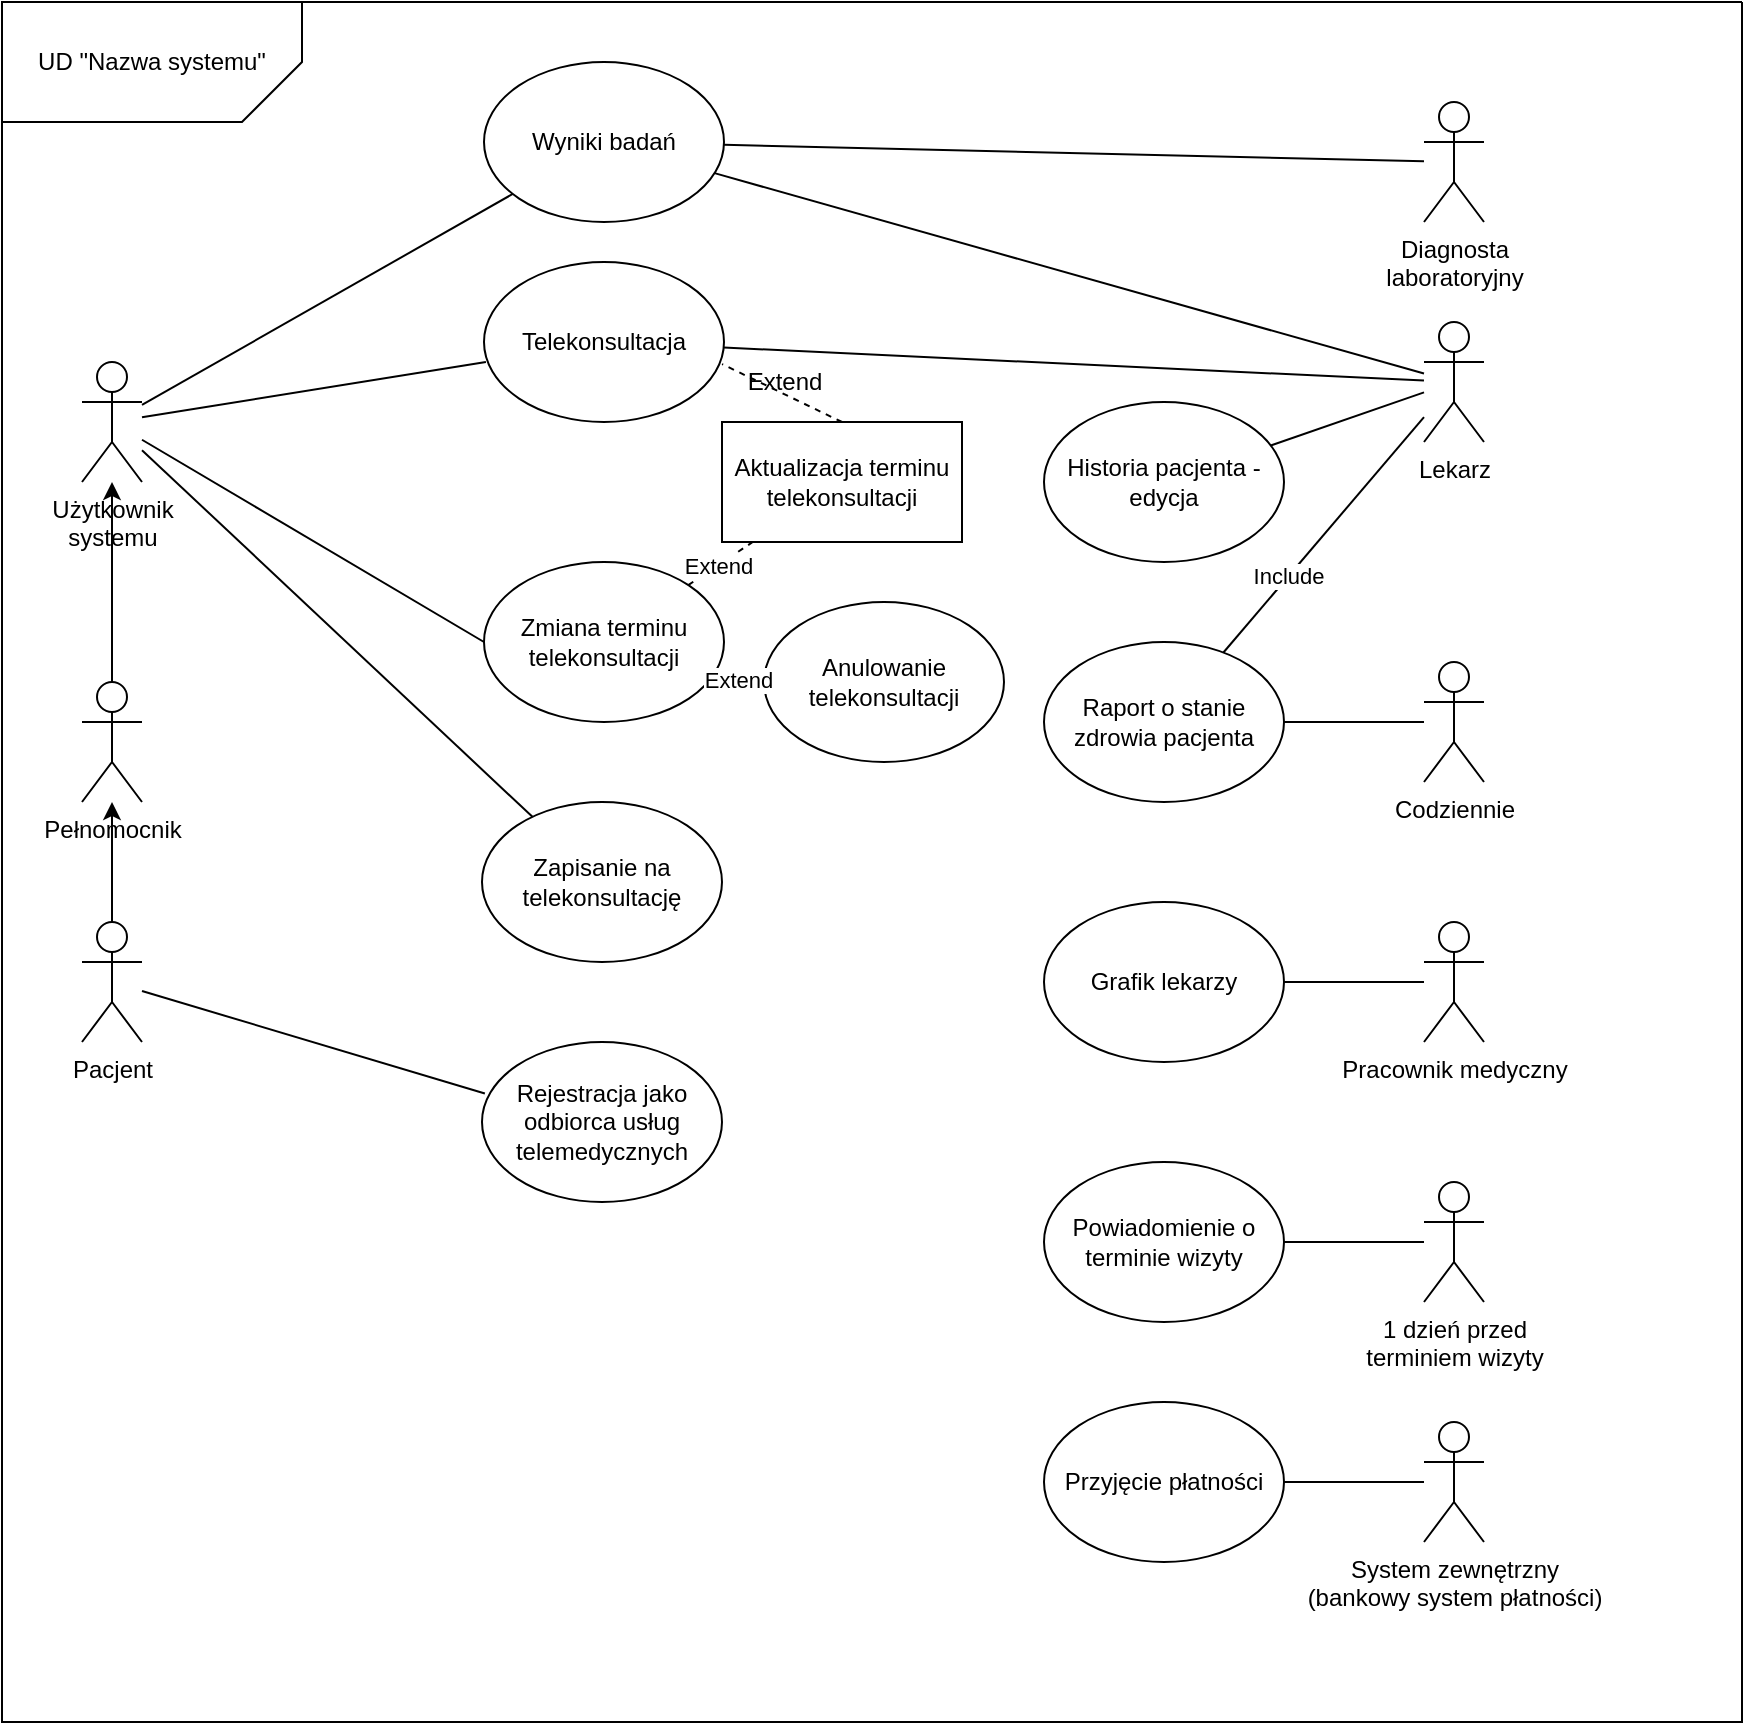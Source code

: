 <mxfile version="17.1.2" type="github">
  <diagram id="nqzb5fVuoGjnNKN030gF" name="Page-1">
    <mxGraphModel dx="1609" dy="1789" grid="1" gridSize="10" guides="1" tooltips="1" connect="1" arrows="1" fold="1" page="1" pageScale="1" pageWidth="827" pageHeight="1169" math="0" shadow="0">
      <root>
        <mxCell id="0" />
        <mxCell id="1" parent="0" />
        <mxCell id="5dKNIXLteJBeE0hhN2YT-3" value="Pracownik medyczny" style="shape=umlActor;verticalLabelPosition=bottom;verticalAlign=top;html=1;outlineConnect=0;" vertex="1" parent="1">
          <mxGeometry x="690" y="440" width="30" height="60" as="geometry" />
        </mxCell>
        <mxCell id="5dKNIXLteJBeE0hhN2YT-9" value="Lekarz" style="shape=umlActor;verticalLabelPosition=bottom;verticalAlign=top;html=1;outlineConnect=0;" vertex="1" parent="1">
          <mxGeometry x="690" y="140" width="30" height="60" as="geometry" />
        </mxCell>
        <mxCell id="5dKNIXLteJBeE0hhN2YT-10" value="System zewnętrzny &lt;br&gt;(bankowy system płatności)" style="shape=umlActor;verticalLabelPosition=bottom;verticalAlign=top;html=1;outlineConnect=0;" vertex="1" parent="1">
          <mxGeometry x="690" y="690" width="30" height="60" as="geometry" />
        </mxCell>
        <mxCell id="5dKNIXLteJBeE0hhN2YT-17" value="Telekonsultacja" style="ellipse;whiteSpace=wrap;html=1;" vertex="1" parent="1">
          <mxGeometry x="220" y="110" width="120" height="80" as="geometry" />
        </mxCell>
        <mxCell id="5dKNIXLteJBeE0hhN2YT-18" value="" style="endArrow=none;html=1;rounded=0;entryX=0.008;entryY=0.625;entryDx=0;entryDy=0;entryPerimeter=0;" edge="1" parent="1" source="5dKNIXLteJBeE0hhN2YT-1" target="5dKNIXLteJBeE0hhN2YT-17">
          <mxGeometry width="50" height="50" relative="1" as="geometry">
            <mxPoint x="240" y="330" as="sourcePoint" />
            <mxPoint x="290" y="280" as="targetPoint" />
          </mxGeometry>
        </mxCell>
        <mxCell id="5dKNIXLteJBeE0hhN2YT-21" value="Zmiana terminu telekonsultacji" style="ellipse;whiteSpace=wrap;html=1;" vertex="1" parent="1">
          <mxGeometry x="220" y="260" width="120" height="80" as="geometry" />
        </mxCell>
        <mxCell id="5dKNIXLteJBeE0hhN2YT-22" value="Anulowanie telekonsultacji" style="ellipse;whiteSpace=wrap;html=1;" vertex="1" parent="1">
          <mxGeometry x="360" y="280" width="120" height="80" as="geometry" />
        </mxCell>
        <mxCell id="5dKNIXLteJBeE0hhN2YT-27" value="" style="endArrow=none;dashed=1;html=1;rounded=0;" edge="1" parent="1" source="5dKNIXLteJBeE0hhN2YT-21" target="5dKNIXLteJBeE0hhN2YT-23">
          <mxGeometry width="50" height="50" relative="1" as="geometry">
            <mxPoint x="310" y="370" as="sourcePoint" />
            <mxPoint x="360" y="320" as="targetPoint" />
          </mxGeometry>
        </mxCell>
        <mxCell id="5dKNIXLteJBeE0hhN2YT-70" value="Extend" style="edgeLabel;html=1;align=center;verticalAlign=middle;resizable=0;points=[];" vertex="1" connectable="0" parent="5dKNIXLteJBeE0hhN2YT-27">
          <mxGeometry x="-0.081" relative="1" as="geometry">
            <mxPoint as="offset" />
          </mxGeometry>
        </mxCell>
        <mxCell id="5dKNIXLteJBeE0hhN2YT-29" value="" style="endArrow=none;html=1;rounded=0;entryX=0;entryY=0.5;entryDx=0;entryDy=0;" edge="1" parent="1" source="5dKNIXLteJBeE0hhN2YT-1" target="5dKNIXLteJBeE0hhN2YT-21">
          <mxGeometry width="50" height="50" relative="1" as="geometry">
            <mxPoint x="160" y="290" as="sourcePoint" />
            <mxPoint x="210" y="240" as="targetPoint" />
          </mxGeometry>
        </mxCell>
        <mxCell id="5dKNIXLteJBeE0hhN2YT-30" value="Przyjęcie płatności" style="ellipse;whiteSpace=wrap;html=1;" vertex="1" parent="1">
          <mxGeometry x="500" y="680" width="120" height="80" as="geometry" />
        </mxCell>
        <mxCell id="5dKNIXLteJBeE0hhN2YT-34" value="" style="endArrow=none;html=1;rounded=0;" edge="1" parent="1" source="5dKNIXLteJBeE0hhN2YT-30" target="5dKNIXLteJBeE0hhN2YT-10">
          <mxGeometry width="50" height="50" relative="1" as="geometry">
            <mxPoint x="500" y="110" as="sourcePoint" />
            <mxPoint x="390" y="260" as="targetPoint" />
          </mxGeometry>
        </mxCell>
        <mxCell id="5dKNIXLteJBeE0hhN2YT-35" value="" style="endArrow=none;dashed=1;html=1;rounded=0;entryX=0.992;entryY=0.638;entryDx=0;entryDy=0;entryPerimeter=0;exitX=0.5;exitY=0;exitDx=0;exitDy=0;" edge="1" parent="1" source="5dKNIXLteJBeE0hhN2YT-23" target="5dKNIXLteJBeE0hhN2YT-17">
          <mxGeometry width="50" height="50" relative="1" as="geometry">
            <mxPoint x="410" y="310" as="sourcePoint" />
            <mxPoint x="460" y="260" as="targetPoint" />
          </mxGeometry>
        </mxCell>
        <mxCell id="5dKNIXLteJBeE0hhN2YT-36" value="" style="endArrow=none;dashed=1;html=1;rounded=0;exitX=0.917;exitY=0.75;exitDx=0;exitDy=0;exitPerimeter=0;entryX=0;entryY=0.5;entryDx=0;entryDy=0;" edge="1" parent="1" source="5dKNIXLteJBeE0hhN2YT-21" target="5dKNIXLteJBeE0hhN2YT-22">
          <mxGeometry width="50" height="50" relative="1" as="geometry">
            <mxPoint x="410" y="310" as="sourcePoint" />
            <mxPoint x="460" y="260" as="targetPoint" />
          </mxGeometry>
        </mxCell>
        <mxCell id="5dKNIXLteJBeE0hhN2YT-72" value="Extend" style="edgeLabel;html=1;align=center;verticalAlign=middle;resizable=0;points=[];" vertex="1" connectable="0" parent="5dKNIXLteJBeE0hhN2YT-36">
          <mxGeometry x="0.124" y="1" relative="1" as="geometry">
            <mxPoint as="offset" />
          </mxGeometry>
        </mxCell>
        <mxCell id="5dKNIXLteJBeE0hhN2YT-41" value="1 dzień przed &lt;br&gt;terminiem wizyty" style="shape=umlActor;verticalLabelPosition=bottom;verticalAlign=top;html=1;outlineConnect=0;" vertex="1" parent="1">
          <mxGeometry x="690" y="570" width="30" height="60" as="geometry" />
        </mxCell>
        <mxCell id="5dKNIXLteJBeE0hhN2YT-44" value="Powiadomienie o terminie wizyty" style="ellipse;whiteSpace=wrap;html=1;" vertex="1" parent="1">
          <mxGeometry x="500" y="560" width="120" height="80" as="geometry" />
        </mxCell>
        <mxCell id="5dKNIXLteJBeE0hhN2YT-45" value="" style="endArrow=none;html=1;rounded=0;" edge="1" parent="1" source="5dKNIXLteJBeE0hhN2YT-44" target="5dKNIXLteJBeE0hhN2YT-41">
          <mxGeometry width="50" height="50" relative="1" as="geometry">
            <mxPoint x="470" y="500" as="sourcePoint" />
            <mxPoint x="520" y="450" as="targetPoint" />
          </mxGeometry>
        </mxCell>
        <mxCell id="5dKNIXLteJBeE0hhN2YT-46" value="Historia pacjenta - edycja" style="ellipse;whiteSpace=wrap;html=1;" vertex="1" parent="1">
          <mxGeometry x="500" y="180" width="120" height="80" as="geometry" />
        </mxCell>
        <mxCell id="5dKNIXLteJBeE0hhN2YT-47" value="" style="endArrow=none;html=1;rounded=0;" edge="1" parent="1" source="5dKNIXLteJBeE0hhN2YT-46" target="5dKNIXLteJBeE0hhN2YT-9">
          <mxGeometry width="50" height="50" relative="1" as="geometry">
            <mxPoint x="470" y="410" as="sourcePoint" />
            <mxPoint x="520" y="360" as="targetPoint" />
          </mxGeometry>
        </mxCell>
        <mxCell id="5dKNIXLteJBeE0hhN2YT-49" value="" style="endArrow=none;html=1;rounded=0;" edge="1" parent="1" source="5dKNIXLteJBeE0hhN2YT-17" target="5dKNIXLteJBeE0hhN2YT-9">
          <mxGeometry width="50" height="50" relative="1" as="geometry">
            <mxPoint x="470" y="410" as="sourcePoint" />
            <mxPoint x="520" y="360" as="targetPoint" />
          </mxGeometry>
        </mxCell>
        <mxCell id="5dKNIXLteJBeE0hhN2YT-50" value="Codziennie" style="shape=umlActor;verticalLabelPosition=bottom;verticalAlign=top;html=1;outlineConnect=0;" vertex="1" parent="1">
          <mxGeometry x="690" y="310" width="30" height="60" as="geometry" />
        </mxCell>
        <mxCell id="5dKNIXLteJBeE0hhN2YT-53" value="Raport o stanie zdrowia pacjenta" style="ellipse;whiteSpace=wrap;html=1;" vertex="1" parent="1">
          <mxGeometry x="500" y="300" width="120" height="80" as="geometry" />
        </mxCell>
        <mxCell id="5dKNIXLteJBeE0hhN2YT-54" value="" style="endArrow=none;html=1;rounded=0;" edge="1" parent="1" source="5dKNIXLteJBeE0hhN2YT-53" target="5dKNIXLteJBeE0hhN2YT-50">
          <mxGeometry width="50" height="50" relative="1" as="geometry">
            <mxPoint x="570" y="370" as="sourcePoint" />
            <mxPoint x="520" y="350" as="targetPoint" />
          </mxGeometry>
        </mxCell>
        <mxCell id="5dKNIXLteJBeE0hhN2YT-55" value="" style="endArrow=none;html=1;rounded=0;" edge="1" parent="1" source="5dKNIXLteJBeE0hhN2YT-53" target="5dKNIXLteJBeE0hhN2YT-9">
          <mxGeometry width="50" height="50" relative="1" as="geometry">
            <mxPoint x="470" y="400" as="sourcePoint" />
            <mxPoint x="520" y="350" as="targetPoint" />
          </mxGeometry>
        </mxCell>
        <mxCell id="5dKNIXLteJBeE0hhN2YT-73" value="Include" style="edgeLabel;html=1;align=center;verticalAlign=middle;resizable=0;points=[];" vertex="1" connectable="0" parent="5dKNIXLteJBeE0hhN2YT-55">
          <mxGeometry x="-0.352" y="1" relative="1" as="geometry">
            <mxPoint as="offset" />
          </mxGeometry>
        </mxCell>
        <mxCell id="5dKNIXLteJBeE0hhN2YT-56" value="Grafik lekarzy" style="ellipse;whiteSpace=wrap;html=1;" vertex="1" parent="1">
          <mxGeometry x="500" y="430" width="120" height="80" as="geometry" />
        </mxCell>
        <mxCell id="5dKNIXLteJBeE0hhN2YT-57" value="" style="endArrow=none;html=1;rounded=0;" edge="1" parent="1" source="5dKNIXLteJBeE0hhN2YT-56" target="5dKNIXLteJBeE0hhN2YT-3">
          <mxGeometry width="50" height="50" relative="1" as="geometry">
            <mxPoint x="590" y="580" as="sourcePoint" />
            <mxPoint x="640" y="530" as="targetPoint" />
          </mxGeometry>
        </mxCell>
        <mxCell id="5dKNIXLteJBeE0hhN2YT-60" value="Wyniki badań" style="ellipse;whiteSpace=wrap;html=1;" vertex="1" parent="1">
          <mxGeometry x="220" y="10" width="120" height="80" as="geometry" />
        </mxCell>
        <mxCell id="5dKNIXLteJBeE0hhN2YT-61" value="" style="endArrow=none;html=1;rounded=0;" edge="1" parent="1" source="5dKNIXLteJBeE0hhN2YT-1" target="5dKNIXLteJBeE0hhN2YT-60">
          <mxGeometry width="50" height="50" relative="1" as="geometry">
            <mxPoint x="370" y="330" as="sourcePoint" />
            <mxPoint x="420" y="280" as="targetPoint" />
          </mxGeometry>
        </mxCell>
        <mxCell id="5dKNIXLteJBeE0hhN2YT-62" value="Diagnosta&lt;br&gt;laboratoryjny" style="shape=umlActor;verticalLabelPosition=bottom;verticalAlign=top;html=1;outlineConnect=0;" vertex="1" parent="1">
          <mxGeometry x="690" y="30" width="30" height="60" as="geometry" />
        </mxCell>
        <mxCell id="5dKNIXLteJBeE0hhN2YT-64" value="" style="endArrow=none;html=1;rounded=0;" edge="1" parent="1" source="5dKNIXLteJBeE0hhN2YT-60" target="5dKNIXLteJBeE0hhN2YT-9">
          <mxGeometry width="50" height="50" relative="1" as="geometry">
            <mxPoint x="350" y="110" as="sourcePoint" />
            <mxPoint x="570" y="280" as="targetPoint" />
          </mxGeometry>
        </mxCell>
        <mxCell id="5dKNIXLteJBeE0hhN2YT-65" value="" style="endArrow=none;html=1;rounded=0;" edge="1" parent="1" source="5dKNIXLteJBeE0hhN2YT-60" target="5dKNIXLteJBeE0hhN2YT-62">
          <mxGeometry width="50" height="50" relative="1" as="geometry">
            <mxPoint x="520" y="330" as="sourcePoint" />
            <mxPoint x="570" y="280" as="targetPoint" />
          </mxGeometry>
        </mxCell>
        <mxCell id="5dKNIXLteJBeE0hhN2YT-66" value="" style="swimlane;startSize=0;" vertex="1" parent="1">
          <mxGeometry x="-21" y="-20" width="870" height="860" as="geometry" />
        </mxCell>
        <mxCell id="5dKNIXLteJBeE0hhN2YT-68" value="UD &quot;Nazwa systemu&quot;" style="shape=card;whiteSpace=wrap;html=1;direction=west;" vertex="1" parent="5dKNIXLteJBeE0hhN2YT-66">
          <mxGeometry width="150" height="60" as="geometry" />
        </mxCell>
        <mxCell id="5dKNIXLteJBeE0hhN2YT-23" value="Aktualizacja terminu telekonsultacji" style="rounded=0;whiteSpace=wrap;html=1;" vertex="1" parent="5dKNIXLteJBeE0hhN2YT-66">
          <mxGeometry x="360" y="210" width="120" height="60" as="geometry" />
        </mxCell>
        <mxCell id="5dKNIXLteJBeE0hhN2YT-1" value="Użytkownik &lt;br&gt;systemu" style="shape=umlActor;verticalLabelPosition=bottom;verticalAlign=top;html=1;outlineConnect=0;" vertex="1" parent="5dKNIXLteJBeE0hhN2YT-66">
          <mxGeometry x="40" y="180" width="30" height="60" as="geometry" />
        </mxCell>
        <mxCell id="5dKNIXLteJBeE0hhN2YT-75" value="Pełnomocnik" style="shape=umlActor;verticalLabelPosition=bottom;verticalAlign=top;html=1;outlineConnect=0;" vertex="1" parent="5dKNIXLteJBeE0hhN2YT-66">
          <mxGeometry x="40" y="340" width="30" height="60" as="geometry" />
        </mxCell>
        <mxCell id="5dKNIXLteJBeE0hhN2YT-76" value="Pacjent" style="shape=umlActor;verticalLabelPosition=bottom;verticalAlign=top;html=1;outlineConnect=0;" vertex="1" parent="5dKNIXLteJBeE0hhN2YT-66">
          <mxGeometry x="40" y="460" width="30" height="60" as="geometry" />
        </mxCell>
        <mxCell id="5dKNIXLteJBeE0hhN2YT-14" value="Rejestracja jako odbiorca usług telemedycznych" style="ellipse;whiteSpace=wrap;html=1;" vertex="1" parent="5dKNIXLteJBeE0hhN2YT-66">
          <mxGeometry x="240" y="520" width="120" height="80" as="geometry" />
        </mxCell>
        <mxCell id="5dKNIXLteJBeE0hhN2YT-19" value="Zapisanie na telekonsultację" style="ellipse;whiteSpace=wrap;html=1;" vertex="1" parent="5dKNIXLteJBeE0hhN2YT-66">
          <mxGeometry x="240" y="400" width="120" height="80" as="geometry" />
        </mxCell>
        <mxCell id="5dKNIXLteJBeE0hhN2YT-20" value="" style="endArrow=none;html=1;rounded=0;" edge="1" parent="5dKNIXLteJBeE0hhN2YT-66" source="5dKNIXLteJBeE0hhN2YT-19" target="5dKNIXLteJBeE0hhN2YT-1">
          <mxGeometry width="50" height="50" relative="1" as="geometry">
            <mxPoint x="190" y="360" as="sourcePoint" />
            <mxPoint x="240" y="310" as="targetPoint" />
          </mxGeometry>
        </mxCell>
        <mxCell id="5dKNIXLteJBeE0hhN2YT-81" value="" style="endArrow=classic;html=1;rounded=0;" edge="1" parent="5dKNIXLteJBeE0hhN2YT-66" target="5dKNIXLteJBeE0hhN2YT-75">
          <mxGeometry width="50" height="50" relative="1" as="geometry">
            <mxPoint x="55" y="460" as="sourcePoint" />
            <mxPoint x="371" y="310" as="targetPoint" />
          </mxGeometry>
        </mxCell>
        <mxCell id="5dKNIXLteJBeE0hhN2YT-83" value="" style="endArrow=classic;html=1;rounded=0;exitX=0.5;exitY=0;exitDx=0;exitDy=0;exitPerimeter=0;" edge="1" parent="5dKNIXLteJBeE0hhN2YT-66" source="5dKNIXLteJBeE0hhN2YT-75" target="5dKNIXLteJBeE0hhN2YT-1">
          <mxGeometry width="50" height="50" relative="1" as="geometry">
            <mxPoint x="321" y="360" as="sourcePoint" />
            <mxPoint x="371" y="310" as="targetPoint" />
          </mxGeometry>
        </mxCell>
        <mxCell id="5dKNIXLteJBeE0hhN2YT-84" value="" style="endArrow=none;html=1;rounded=0;entryX=0.012;entryY=0.322;entryDx=0;entryDy=0;entryPerimeter=0;" edge="1" parent="5dKNIXLteJBeE0hhN2YT-66" source="5dKNIXLteJBeE0hhN2YT-76" target="5dKNIXLteJBeE0hhN2YT-14">
          <mxGeometry width="50" height="50" relative="1" as="geometry">
            <mxPoint x="401" y="540" as="sourcePoint" />
            <mxPoint x="451" y="490" as="targetPoint" />
          </mxGeometry>
        </mxCell>
        <mxCell id="5dKNIXLteJBeE0hhN2YT-71" value="Extend" style="text;html=1;align=center;verticalAlign=middle;resizable=0;points=[];autosize=1;strokeColor=none;fillColor=none;" vertex="1" parent="1">
          <mxGeometry x="345" y="160" width="50" height="20" as="geometry" />
        </mxCell>
      </root>
    </mxGraphModel>
  </diagram>
</mxfile>

